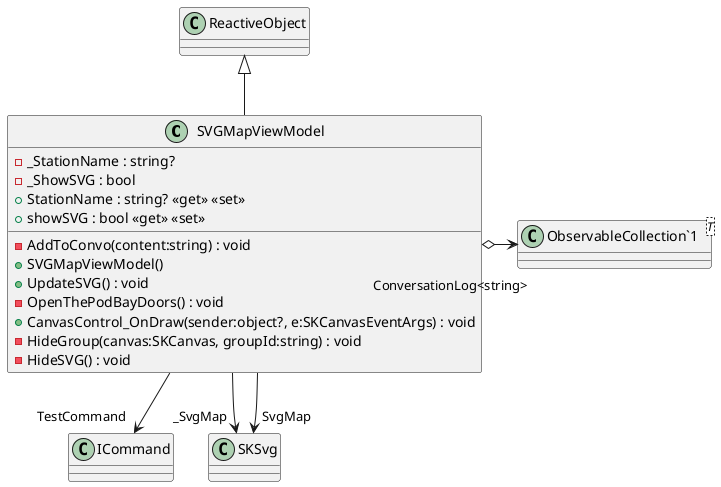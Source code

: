 @startuml
class SVGMapViewModel {
    - _StationName : string?
    - _ShowSVG : bool
    - AddToConvo(content:string) : void
    + SVGMapViewModel()
    + StationName : string? <<get>> <<set>>
    + showSVG : bool <<get>> <<set>>
    + UpdateSVG() : void
    - OpenThePodBayDoors() : void
    + CanvasControl_OnDraw(sender:object?, e:SKCanvasEventArgs) : void
    - HideGroup(canvas:SKCanvas, groupId:string) : void
    - HideSVG() : void
}
class "ObservableCollection`1"<T> {
}
ReactiveObject <|-- SVGMapViewModel
SVGMapViewModel --> "TestCommand" ICommand
SVGMapViewModel o-> "ConversationLog<string>" "ObservableCollection`1"
SVGMapViewModel --> "_SvgMap" SKSvg
SVGMapViewModel --> "SvgMap" SKSvg
@enduml
